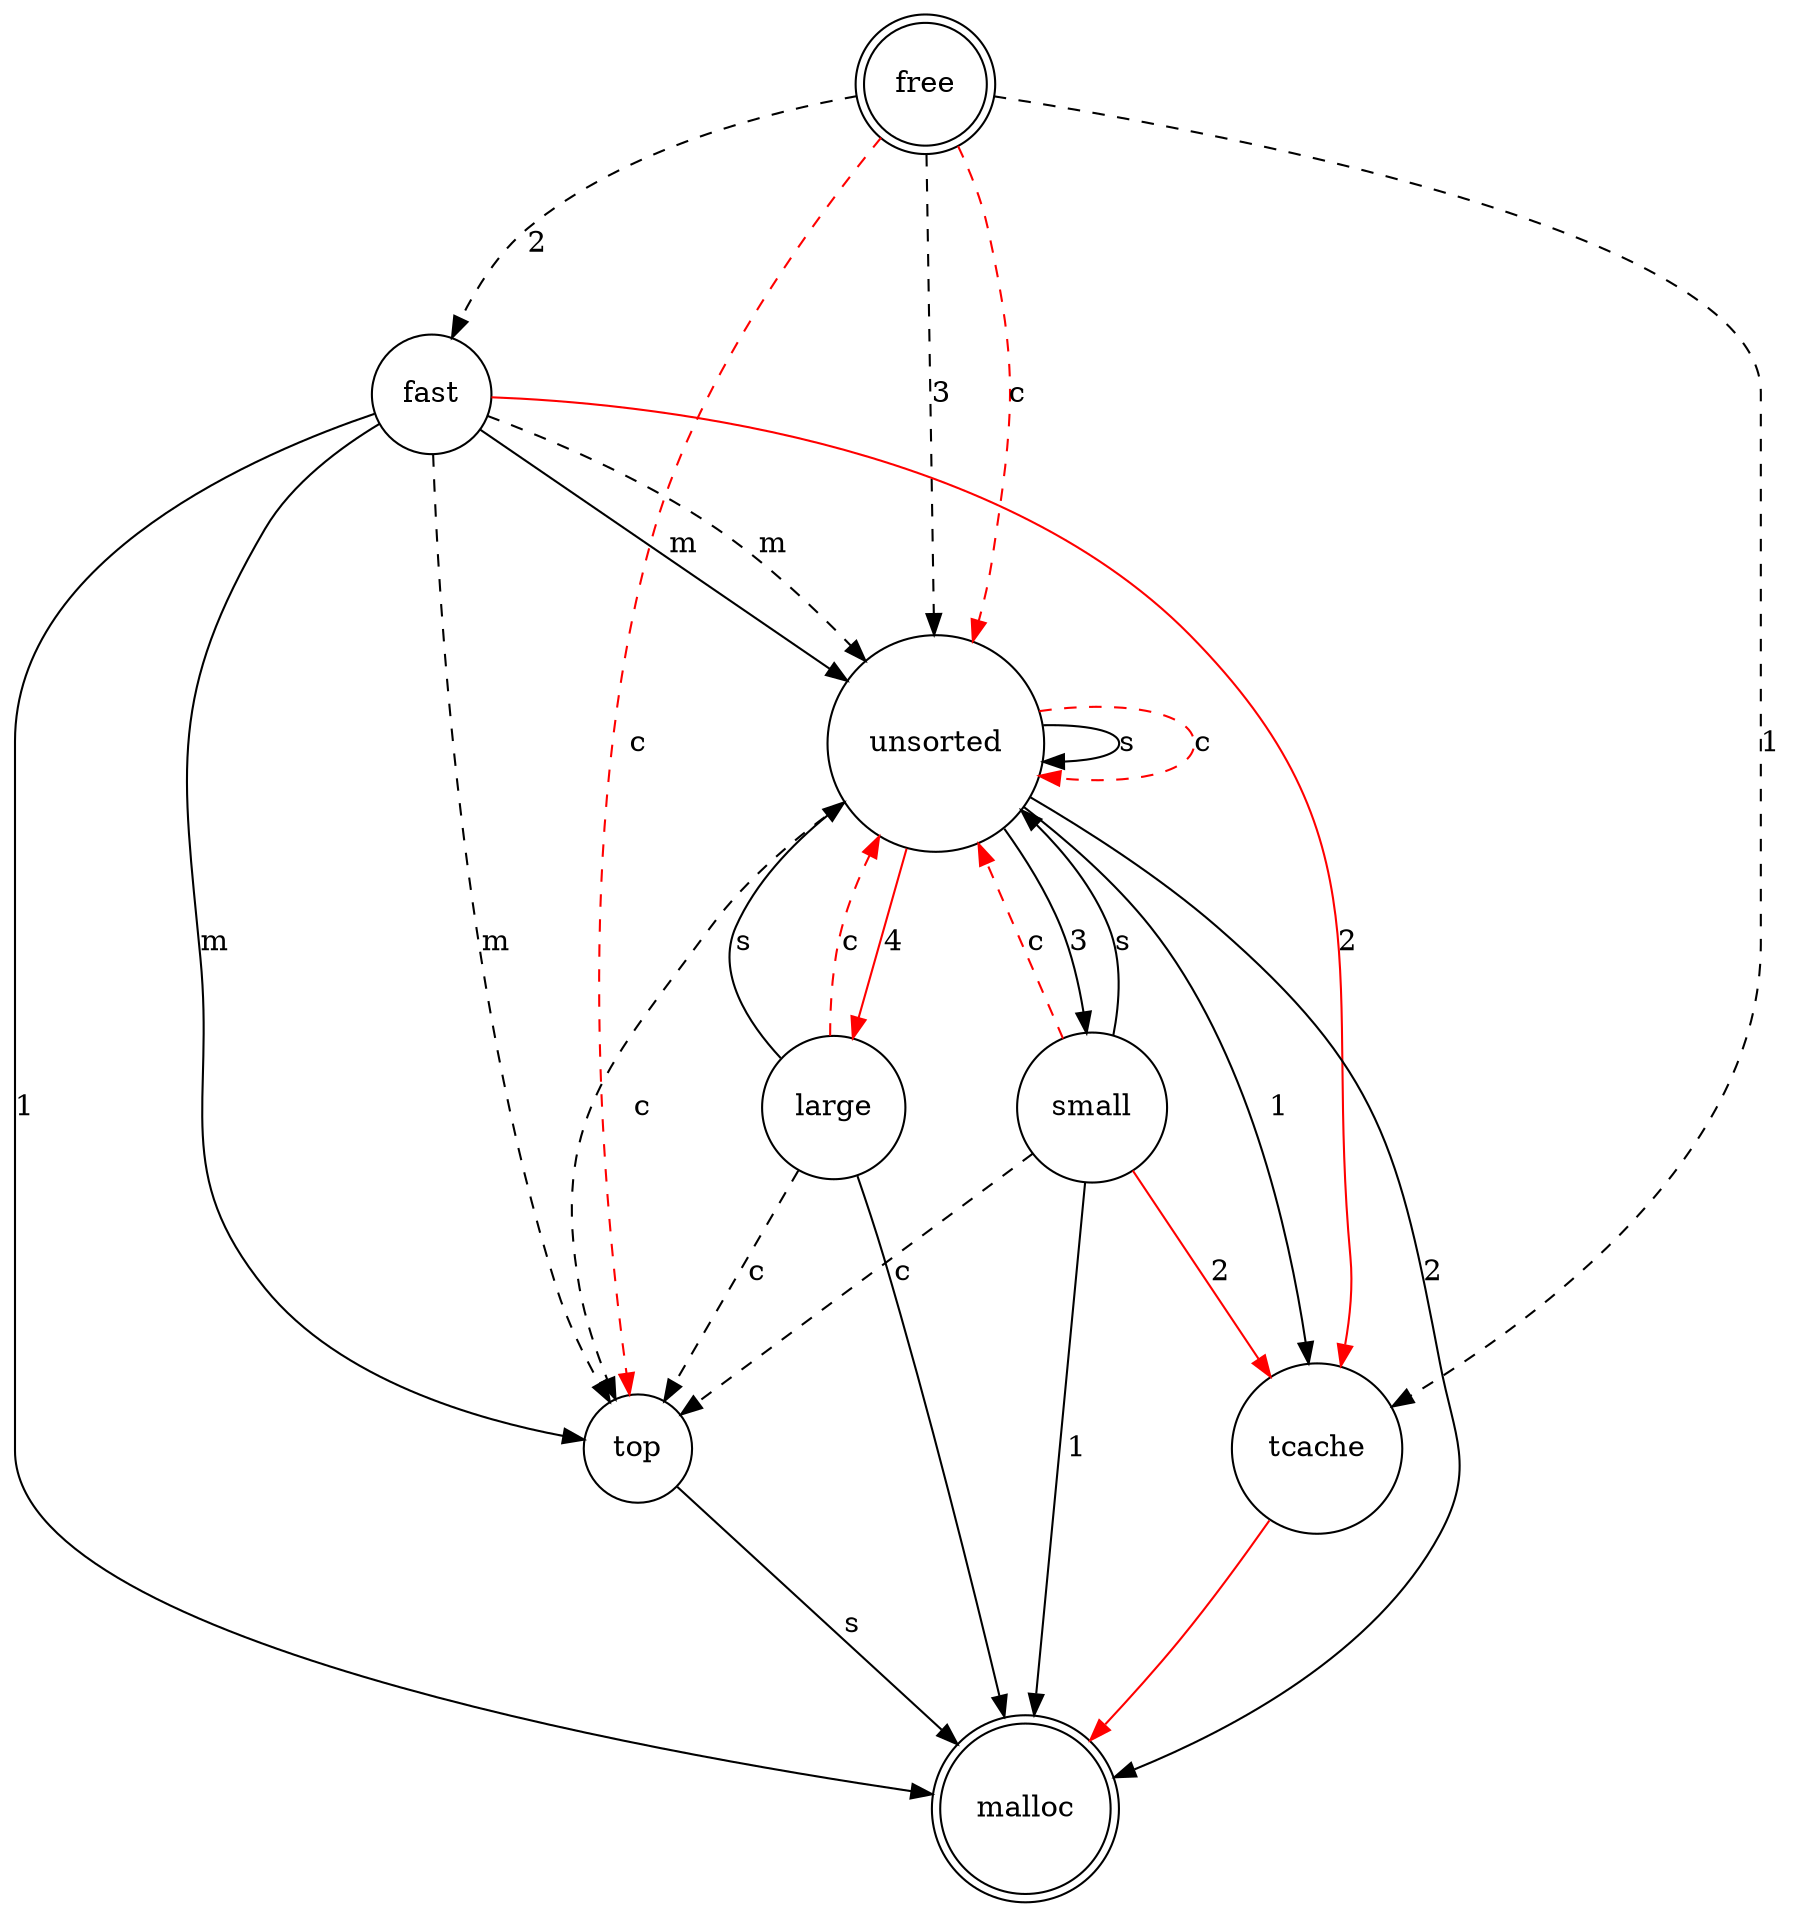 digraph {
  graph [pad = "0.1", ranksep = "1", nodesep = "0.5"];
  node [shape = doublecircle]; free malloc;
  node [shape = circle];

  free -> tcache [style = "dashed", label = "1"];
  free -> fast [style = "dashed", label = "2"];
  free -> unsorted [style = "dashed", label = "3"];
  free -> top [style = "dashed", label = "c", color = "red"];
  free -> unsorted [style = "dashed", label = "c", color = "red"];

  tcache -> malloc [color = "red"];

  unsorted -> tcache [label = "1"];
  unsorted -> malloc [label = "2"];
  unsorted -> small [label = "3"];
  unsorted -> large [label = "4", color = "red"];
  unsorted -> unsorted [label = "s"];
  unsorted -> top [style = "dashed", label = "c"];
  unsorted -> unsorted [style = "dashed", label = "c", color = "red"];

  fast -> malloc [label = "1"];
  fast -> tcache [label = "2", color = "red"];
  fast -> top [label = "m"];
  fast -> unsorted [label = "m"];
  fast -> top [style = "dashed", label = "m"];
  fast -> unsorted [style = "dashed", label = "m"];

  small -> malloc [label = "1"];
  small -> tcache [label = "2", color = "red"];
  small -> unsorted [label = "s"];
  small -> top [style = "dashed", label = "c"];
  small -> unsorted [style = "dashed", label = "c", color = "red"];

  large -> malloc;
  large -> unsorted [label = "s"];
  large -> top [style = "dashed", label = "c"];
  large -> unsorted [style = "dashed", label = "c", color = "red"];

  top -> malloc [label = "s"];
}
